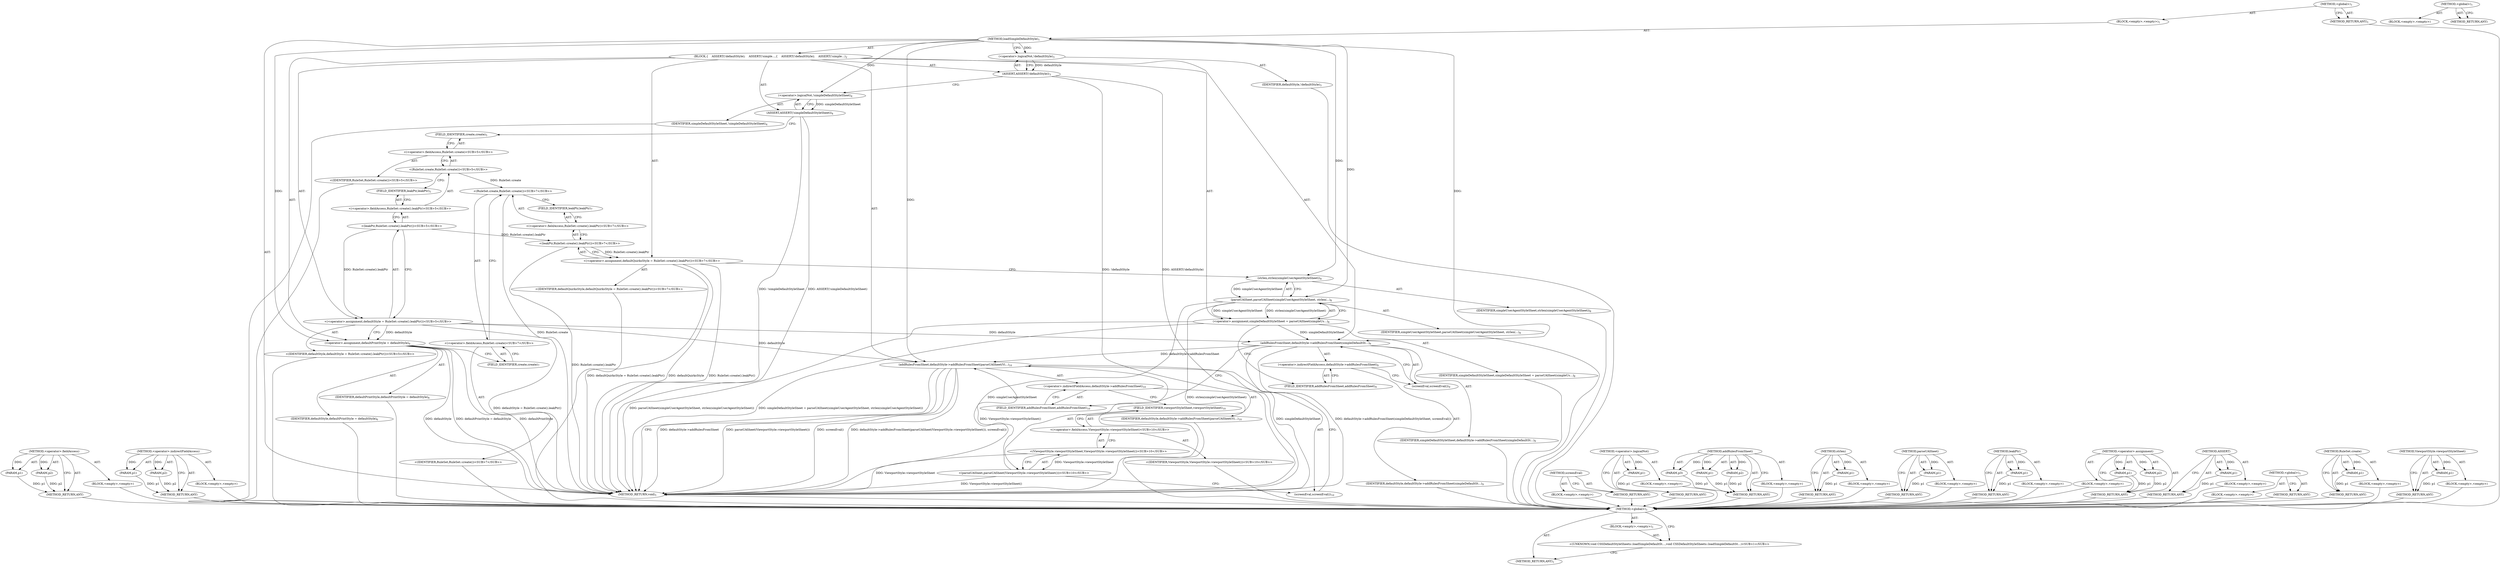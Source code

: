 digraph "&lt;global&gt;" {
vulnerable_93 [label=<(METHOD,&lt;operator&gt;.fieldAccess)>];
vulnerable_94 [label=<(PARAM,p1)>];
vulnerable_95 [label=<(PARAM,p2)>];
vulnerable_96 [label=<(BLOCK,&lt;empty&gt;,&lt;empty&gt;)>];
vulnerable_97 [label=<(METHOD_RETURN,ANY)>];
vulnerable_116 [label=<(METHOD,&lt;operator&gt;.indirectFieldAccess)>];
vulnerable_117 [label=<(PARAM,p1)>];
vulnerable_118 [label=<(PARAM,p2)>];
vulnerable_119 [label=<(BLOCK,&lt;empty&gt;,&lt;empty&gt;)>];
vulnerable_120 [label=<(METHOD_RETURN,ANY)>];
vulnerable_6 [label=<(METHOD,&lt;global&gt;)<SUB>1</SUB>>];
vulnerable_7 [label=<(BLOCK,&lt;empty&gt;,&lt;empty&gt;)<SUB>1</SUB>>];
vulnerable_8 [label=<(METHOD,loadSimpleDefaultStyle)<SUB>1</SUB>>];
vulnerable_9 [label=<(BLOCK,{
    ASSERT(!defaultStyle);
    ASSERT(!simple...,{
    ASSERT(!defaultStyle);
    ASSERT(!simple...)<SUB>2</SUB>>];
vulnerable_10 [label=<(ASSERT,ASSERT(!defaultStyle))<SUB>3</SUB>>];
vulnerable_11 [label=<(&lt;operator&gt;.logicalNot,!defaultStyle)<SUB>3</SUB>>];
vulnerable_12 [label=<(IDENTIFIER,defaultStyle,!defaultStyle)<SUB>3</SUB>>];
vulnerable_13 [label=<(ASSERT,ASSERT(!simpleDefaultStyleSheet))<SUB>4</SUB>>];
vulnerable_14 [label=<(&lt;operator&gt;.logicalNot,!simpleDefaultStyleSheet)<SUB>4</SUB>>];
vulnerable_15 [label=<(IDENTIFIER,simpleDefaultStyleSheet,!simpleDefaultStyleSheet)<SUB>4</SUB>>];
vulnerable_16 [label="<(&lt;operator&gt;.assignment,defaultStyle = RuleSet::create().leakPtr())<SUB>5</SUB>>"];
vulnerable_17 [label="<(IDENTIFIER,defaultStyle,defaultStyle = RuleSet::create().leakPtr())<SUB>5</SUB>>"];
vulnerable_18 [label="<(leakPtr,RuleSet::create().leakPtr())<SUB>5</SUB>>"];
vulnerable_19 [label="<(&lt;operator&gt;.fieldAccess,RuleSet::create().leakPtr)<SUB>5</SUB>>"];
vulnerable_20 [label="<(RuleSet.create,RuleSet::create())<SUB>5</SUB>>"];
vulnerable_21 [label="<(&lt;operator&gt;.fieldAccess,RuleSet::create)<SUB>5</SUB>>"];
vulnerable_22 [label="<(IDENTIFIER,RuleSet,RuleSet::create())<SUB>5</SUB>>"];
vulnerable_23 [label=<(FIELD_IDENTIFIER,create,create)<SUB>5</SUB>>];
vulnerable_24 [label=<(FIELD_IDENTIFIER,leakPtr,leakPtr)<SUB>5</SUB>>];
vulnerable_25 [label=<(&lt;operator&gt;.assignment,defaultPrintStyle = defaultStyle)<SUB>6</SUB>>];
vulnerable_26 [label=<(IDENTIFIER,defaultPrintStyle,defaultPrintStyle = defaultStyle)<SUB>6</SUB>>];
vulnerable_27 [label=<(IDENTIFIER,defaultStyle,defaultPrintStyle = defaultStyle)<SUB>6</SUB>>];
vulnerable_28 [label="<(&lt;operator&gt;.assignment,defaultQuirksStyle = RuleSet::create().leakPtr())<SUB>7</SUB>>"];
vulnerable_29 [label="<(IDENTIFIER,defaultQuirksStyle,defaultQuirksStyle = RuleSet::create().leakPtr())<SUB>7</SUB>>"];
vulnerable_30 [label="<(leakPtr,RuleSet::create().leakPtr())<SUB>7</SUB>>"];
vulnerable_31 [label="<(&lt;operator&gt;.fieldAccess,RuleSet::create().leakPtr)<SUB>7</SUB>>"];
vulnerable_32 [label="<(RuleSet.create,RuleSet::create())<SUB>7</SUB>>"];
vulnerable_33 [label="<(&lt;operator&gt;.fieldAccess,RuleSet::create)<SUB>7</SUB>>"];
vulnerable_34 [label="<(IDENTIFIER,RuleSet,RuleSet::create())<SUB>7</SUB>>"];
vulnerable_35 [label=<(FIELD_IDENTIFIER,create,create)<SUB>7</SUB>>];
vulnerable_36 [label=<(FIELD_IDENTIFIER,leakPtr,leakPtr)<SUB>7</SUB>>];
vulnerable_37 [label=<(&lt;operator&gt;.assignment,simpleDefaultStyleSheet = parseUASheet(simpleUs...)<SUB>8</SUB>>];
vulnerable_38 [label=<(IDENTIFIER,simpleDefaultStyleSheet,simpleDefaultStyleSheet = parseUASheet(simpleUs...)<SUB>8</SUB>>];
vulnerable_39 [label=<(parseUASheet,parseUASheet(simpleUserAgentStyleSheet, strlen(...)<SUB>8</SUB>>];
vulnerable_40 [label=<(IDENTIFIER,simpleUserAgentStyleSheet,parseUASheet(simpleUserAgentStyleSheet, strlen(...)<SUB>8</SUB>>];
vulnerable_41 [label=<(strlen,strlen(simpleUserAgentStyleSheet))<SUB>8</SUB>>];
vulnerable_42 [label=<(IDENTIFIER,simpleUserAgentStyleSheet,strlen(simpleUserAgentStyleSheet))<SUB>8</SUB>>];
vulnerable_43 [label=<(addRulesFromSheet,defaultStyle-&gt;addRulesFromSheet(simpleDefaultSt...)<SUB>9</SUB>>];
vulnerable_44 [label=<(&lt;operator&gt;.indirectFieldAccess,defaultStyle-&gt;addRulesFromSheet)<SUB>9</SUB>>];
vulnerable_45 [label=<(IDENTIFIER,defaultStyle,defaultStyle-&gt;addRulesFromSheet(simpleDefaultSt...)<SUB>9</SUB>>];
vulnerable_46 [label=<(FIELD_IDENTIFIER,addRulesFromSheet,addRulesFromSheet)<SUB>9</SUB>>];
vulnerable_47 [label=<(IDENTIFIER,simpleDefaultStyleSheet,defaultStyle-&gt;addRulesFromSheet(simpleDefaultSt...)<SUB>9</SUB>>];
vulnerable_48 [label=<(screenEval,screenEval())<SUB>9</SUB>>];
vulnerable_49 [label=<(addRulesFromSheet,defaultStyle-&gt;addRulesFromSheet(parseUASheet(Vi...)<SUB>10</SUB>>];
vulnerable_50 [label=<(&lt;operator&gt;.indirectFieldAccess,defaultStyle-&gt;addRulesFromSheet)<SUB>10</SUB>>];
vulnerable_51 [label=<(IDENTIFIER,defaultStyle,defaultStyle-&gt;addRulesFromSheet(parseUASheet(Vi...)<SUB>10</SUB>>];
vulnerable_52 [label=<(FIELD_IDENTIFIER,addRulesFromSheet,addRulesFromSheet)<SUB>10</SUB>>];
vulnerable_53 [label="<(parseUASheet,parseUASheet(ViewportStyle::viewportStyleSheet()))<SUB>10</SUB>>"];
vulnerable_54 [label="<(ViewportStyle.viewportStyleSheet,ViewportStyle::viewportStyleSheet())<SUB>10</SUB>>"];
vulnerable_55 [label="<(&lt;operator&gt;.fieldAccess,ViewportStyle::viewportStyleSheet)<SUB>10</SUB>>"];
vulnerable_56 [label="<(IDENTIFIER,ViewportStyle,ViewportStyle::viewportStyleSheet())<SUB>10</SUB>>"];
vulnerable_57 [label=<(FIELD_IDENTIFIER,viewportStyleSheet,viewportStyleSheet)<SUB>10</SUB>>];
vulnerable_58 [label=<(screenEval,screenEval())<SUB>10</SUB>>];
vulnerable_59 [label=<(METHOD_RETURN,void)<SUB>1</SUB>>];
vulnerable_61 [label=<(METHOD_RETURN,ANY)<SUB>1</SUB>>];
vulnerable_121 [label=<(METHOD,screenEval)>];
vulnerable_122 [label=<(BLOCK,&lt;empty&gt;,&lt;empty&gt;)>];
vulnerable_123 [label=<(METHOD_RETURN,ANY)>];
vulnerable_80 [label=<(METHOD,&lt;operator&gt;.logicalNot)>];
vulnerable_81 [label=<(PARAM,p1)>];
vulnerable_82 [label=<(BLOCK,&lt;empty&gt;,&lt;empty&gt;)>];
vulnerable_83 [label=<(METHOD_RETURN,ANY)>];
vulnerable_110 [label=<(METHOD,addRulesFromSheet)>];
vulnerable_111 [label=<(PARAM,p1)>];
vulnerable_112 [label=<(PARAM,p2)>];
vulnerable_113 [label=<(PARAM,p3)>];
vulnerable_114 [label=<(BLOCK,&lt;empty&gt;,&lt;empty&gt;)>];
vulnerable_115 [label=<(METHOD_RETURN,ANY)>];
vulnerable_106 [label=<(METHOD,strlen)>];
vulnerable_107 [label=<(PARAM,p1)>];
vulnerable_108 [label=<(BLOCK,&lt;empty&gt;,&lt;empty&gt;)>];
vulnerable_109 [label=<(METHOD_RETURN,ANY)>];
vulnerable_102 [label=<(METHOD,parseUASheet)>];
vulnerable_103 [label=<(PARAM,p1)>];
vulnerable_104 [label=<(BLOCK,&lt;empty&gt;,&lt;empty&gt;)>];
vulnerable_105 [label=<(METHOD_RETURN,ANY)>];
vulnerable_89 [label=<(METHOD,leakPtr)>];
vulnerable_90 [label=<(PARAM,p1)>];
vulnerable_91 [label=<(BLOCK,&lt;empty&gt;,&lt;empty&gt;)>];
vulnerable_92 [label=<(METHOD_RETURN,ANY)>];
vulnerable_84 [label=<(METHOD,&lt;operator&gt;.assignment)>];
vulnerable_85 [label=<(PARAM,p1)>];
vulnerable_86 [label=<(PARAM,p2)>];
vulnerable_87 [label=<(BLOCK,&lt;empty&gt;,&lt;empty&gt;)>];
vulnerable_88 [label=<(METHOD_RETURN,ANY)>];
vulnerable_76 [label=<(METHOD,ASSERT)>];
vulnerable_77 [label=<(PARAM,p1)>];
vulnerable_78 [label=<(BLOCK,&lt;empty&gt;,&lt;empty&gt;)>];
vulnerable_79 [label=<(METHOD_RETURN,ANY)>];
vulnerable_70 [label=<(METHOD,&lt;global&gt;)<SUB>1</SUB>>];
vulnerable_71 [label=<(BLOCK,&lt;empty&gt;,&lt;empty&gt;)>];
vulnerable_72 [label=<(METHOD_RETURN,ANY)>];
vulnerable_98 [label=<(METHOD,RuleSet.create)>];
vulnerable_99 [label=<(PARAM,p1)>];
vulnerable_100 [label=<(BLOCK,&lt;empty&gt;,&lt;empty&gt;)>];
vulnerable_101 [label=<(METHOD_RETURN,ANY)>];
vulnerable_124 [label=<(METHOD,ViewportStyle.viewportStyleSheet)>];
vulnerable_125 [label=<(PARAM,p1)>];
vulnerable_126 [label=<(BLOCK,&lt;empty&gt;,&lt;empty&gt;)>];
vulnerable_127 [label=<(METHOD_RETURN,ANY)>];
fixed_6 [label=<(METHOD,&lt;global&gt;)<SUB>1</SUB>>];
fixed_7 [label=<(BLOCK,&lt;empty&gt;,&lt;empty&gt;)<SUB>1</SUB>>];
fixed_8 [label="<(UNKNOWN,void CSSDefaultStyleSheets::loadSimpleDefaultSt...,void CSSDefaultStyleSheets::loadSimpleDefaultSt...)<SUB>1</SUB>>"];
fixed_9 [label=<(METHOD_RETURN,ANY)<SUB>1</SUB>>];
fixed_14 [label=<(METHOD,&lt;global&gt;)<SUB>1</SUB>>];
fixed_15 [label=<(BLOCK,&lt;empty&gt;,&lt;empty&gt;)>];
fixed_16 [label=<(METHOD_RETURN,ANY)>];
vulnerable_93 -> vulnerable_94  [key=0, label="AST: "];
vulnerable_93 -> vulnerable_94  [key=1, label="DDG: "];
vulnerable_93 -> vulnerable_96  [key=0, label="AST: "];
vulnerable_93 -> vulnerable_95  [key=0, label="AST: "];
vulnerable_93 -> vulnerable_95  [key=1, label="DDG: "];
vulnerable_93 -> vulnerable_97  [key=0, label="AST: "];
vulnerable_93 -> vulnerable_97  [key=1, label="CFG: "];
vulnerable_94 -> vulnerable_97  [key=0, label="DDG: p1"];
vulnerable_95 -> vulnerable_97  [key=0, label="DDG: p2"];
vulnerable_96 -> fixed_6  [key=0];
vulnerable_97 -> fixed_6  [key=0];
vulnerable_116 -> vulnerable_117  [key=0, label="AST: "];
vulnerable_116 -> vulnerable_117  [key=1, label="DDG: "];
vulnerable_116 -> vulnerable_119  [key=0, label="AST: "];
vulnerable_116 -> vulnerable_118  [key=0, label="AST: "];
vulnerable_116 -> vulnerable_118  [key=1, label="DDG: "];
vulnerable_116 -> vulnerable_120  [key=0, label="AST: "];
vulnerable_116 -> vulnerable_120  [key=1, label="CFG: "];
vulnerable_117 -> vulnerable_120  [key=0, label="DDG: p1"];
vulnerable_118 -> vulnerable_120  [key=0, label="DDG: p2"];
vulnerable_119 -> fixed_6  [key=0];
vulnerable_120 -> fixed_6  [key=0];
vulnerable_6 -> vulnerable_7  [key=0, label="AST: "];
vulnerable_6 -> vulnerable_61  [key=0, label="AST: "];
vulnerable_6 -> vulnerable_61  [key=1, label="CFG: "];
vulnerable_7 -> vulnerable_8  [key=0, label="AST: "];
vulnerable_8 -> vulnerable_9  [key=0, label="AST: "];
vulnerable_8 -> vulnerable_59  [key=0, label="AST: "];
vulnerable_8 -> vulnerable_11  [key=0, label="CFG: "];
vulnerable_8 -> vulnerable_11  [key=1, label="DDG: "];
vulnerable_8 -> vulnerable_25  [key=0, label="DDG: "];
vulnerable_8 -> vulnerable_43  [key=0, label="DDG: "];
vulnerable_8 -> vulnerable_49  [key=0, label="DDG: "];
vulnerable_8 -> vulnerable_14  [key=0, label="DDG: "];
vulnerable_8 -> vulnerable_39  [key=0, label="DDG: "];
vulnerable_8 -> vulnerable_41  [key=0, label="DDG: "];
vulnerable_9 -> vulnerable_10  [key=0, label="AST: "];
vulnerable_9 -> vulnerable_13  [key=0, label="AST: "];
vulnerable_9 -> vulnerable_16  [key=0, label="AST: "];
vulnerable_9 -> vulnerable_25  [key=0, label="AST: "];
vulnerable_9 -> vulnerable_28  [key=0, label="AST: "];
vulnerable_9 -> vulnerable_37  [key=0, label="AST: "];
vulnerable_9 -> vulnerable_43  [key=0, label="AST: "];
vulnerable_9 -> vulnerable_49  [key=0, label="AST: "];
vulnerable_10 -> vulnerable_11  [key=0, label="AST: "];
vulnerable_10 -> vulnerable_14  [key=0, label="CFG: "];
vulnerable_10 -> vulnerable_59  [key=0, label="DDG: !defaultStyle"];
vulnerable_10 -> vulnerable_59  [key=1, label="DDG: ASSERT(!defaultStyle)"];
vulnerable_11 -> vulnerable_12  [key=0, label="AST: "];
vulnerable_11 -> vulnerable_10  [key=0, label="CFG: "];
vulnerable_11 -> vulnerable_10  [key=1, label="DDG: defaultStyle"];
vulnerable_12 -> fixed_6  [key=0];
vulnerable_13 -> vulnerable_14  [key=0, label="AST: "];
vulnerable_13 -> vulnerable_23  [key=0, label="CFG: "];
vulnerable_13 -> vulnerable_59  [key=0, label="DDG: !simpleDefaultStyleSheet"];
vulnerable_13 -> vulnerable_59  [key=1, label="DDG: ASSERT(!simpleDefaultStyleSheet)"];
vulnerable_14 -> vulnerable_15  [key=0, label="AST: "];
vulnerable_14 -> vulnerable_13  [key=0, label="CFG: "];
vulnerable_14 -> vulnerable_13  [key=1, label="DDG: simpleDefaultStyleSheet"];
vulnerable_15 -> fixed_6  [key=0];
vulnerable_16 -> vulnerable_17  [key=0, label="AST: "];
vulnerable_16 -> vulnerable_18  [key=0, label="AST: "];
vulnerable_16 -> vulnerable_25  [key=0, label="CFG: "];
vulnerable_16 -> vulnerable_25  [key=1, label="DDG: defaultStyle"];
vulnerable_16 -> vulnerable_59  [key=0, label="DDG: defaultStyle = RuleSet::create().leakPtr()"];
vulnerable_16 -> vulnerable_43  [key=0, label="DDG: defaultStyle"];
vulnerable_16 -> vulnerable_49  [key=0, label="DDG: defaultStyle"];
vulnerable_17 -> fixed_6  [key=0];
vulnerable_18 -> vulnerable_19  [key=0, label="AST: "];
vulnerable_18 -> vulnerable_16  [key=0, label="CFG: "];
vulnerable_18 -> vulnerable_16  [key=1, label="DDG: RuleSet::create().leakPtr"];
vulnerable_18 -> vulnerable_30  [key=0, label="DDG: RuleSet::create().leakPtr"];
vulnerable_19 -> vulnerable_20  [key=0, label="AST: "];
vulnerable_19 -> vulnerable_24  [key=0, label="AST: "];
vulnerable_19 -> vulnerable_18  [key=0, label="CFG: "];
vulnerable_20 -> vulnerable_21  [key=0, label="AST: "];
vulnerable_20 -> vulnerable_24  [key=0, label="CFG: "];
vulnerable_20 -> vulnerable_32  [key=0, label="DDG: RuleSet::create"];
vulnerable_21 -> vulnerable_22  [key=0, label="AST: "];
vulnerable_21 -> vulnerable_23  [key=0, label="AST: "];
vulnerable_21 -> vulnerable_20  [key=0, label="CFG: "];
vulnerable_22 -> fixed_6  [key=0];
vulnerable_23 -> vulnerable_21  [key=0, label="CFG: "];
vulnerable_24 -> vulnerable_19  [key=0, label="CFG: "];
vulnerable_25 -> vulnerable_26  [key=0, label="AST: "];
vulnerable_25 -> vulnerable_27  [key=0, label="AST: "];
vulnerable_25 -> vulnerable_35  [key=0, label="CFG: "];
vulnerable_25 -> vulnerable_59  [key=0, label="DDG: defaultStyle"];
vulnerable_25 -> vulnerable_59  [key=1, label="DDG: defaultPrintStyle = defaultStyle"];
vulnerable_25 -> vulnerable_59  [key=2, label="DDG: defaultPrintStyle"];
vulnerable_26 -> fixed_6  [key=0];
vulnerable_27 -> fixed_6  [key=0];
vulnerable_28 -> vulnerable_29  [key=0, label="AST: "];
vulnerable_28 -> vulnerable_30  [key=0, label="AST: "];
vulnerable_28 -> vulnerable_41  [key=0, label="CFG: "];
vulnerable_28 -> vulnerable_59  [key=0, label="DDG: RuleSet::create().leakPtr()"];
vulnerable_28 -> vulnerable_59  [key=1, label="DDG: defaultQuirksStyle = RuleSet::create().leakPtr()"];
vulnerable_28 -> vulnerable_59  [key=2, label="DDG: defaultQuirksStyle"];
vulnerable_29 -> fixed_6  [key=0];
vulnerable_30 -> vulnerable_31  [key=0, label="AST: "];
vulnerable_30 -> vulnerable_28  [key=0, label="CFG: "];
vulnerable_30 -> vulnerable_28  [key=1, label="DDG: RuleSet::create().leakPtr"];
vulnerable_30 -> vulnerable_59  [key=0, label="DDG: RuleSet::create().leakPtr"];
vulnerable_31 -> vulnerable_32  [key=0, label="AST: "];
vulnerable_31 -> vulnerable_36  [key=0, label="AST: "];
vulnerable_31 -> vulnerable_30  [key=0, label="CFG: "];
vulnerable_32 -> vulnerable_33  [key=0, label="AST: "];
vulnerable_32 -> vulnerable_36  [key=0, label="CFG: "];
vulnerable_32 -> vulnerable_59  [key=0, label="DDG: RuleSet::create"];
vulnerable_33 -> vulnerable_34  [key=0, label="AST: "];
vulnerable_33 -> vulnerable_35  [key=0, label="AST: "];
vulnerable_33 -> vulnerable_32  [key=0, label="CFG: "];
vulnerable_34 -> fixed_6  [key=0];
vulnerable_35 -> vulnerable_33  [key=0, label="CFG: "];
vulnerable_36 -> vulnerable_31  [key=0, label="CFG: "];
vulnerable_37 -> vulnerable_38  [key=0, label="AST: "];
vulnerable_37 -> vulnerable_39  [key=0, label="AST: "];
vulnerable_37 -> vulnerable_46  [key=0, label="CFG: "];
vulnerable_37 -> vulnerable_59  [key=0, label="DDG: parseUASheet(simpleUserAgentStyleSheet, strlen(simpleUserAgentStyleSheet))"];
vulnerable_37 -> vulnerable_59  [key=1, label="DDG: simpleDefaultStyleSheet = parseUASheet(simpleUserAgentStyleSheet, strlen(simpleUserAgentStyleSheet))"];
vulnerable_37 -> vulnerable_43  [key=0, label="DDG: simpleDefaultStyleSheet"];
vulnerable_38 -> fixed_6  [key=0];
vulnerable_39 -> vulnerable_40  [key=0, label="AST: "];
vulnerable_39 -> vulnerable_41  [key=0, label="AST: "];
vulnerable_39 -> vulnerable_37  [key=0, label="CFG: "];
vulnerable_39 -> vulnerable_37  [key=1, label="DDG: simpleUserAgentStyleSheet"];
vulnerable_39 -> vulnerable_37  [key=2, label="DDG: strlen(simpleUserAgentStyleSheet)"];
vulnerable_39 -> vulnerable_59  [key=0, label="DDG: simpleUserAgentStyleSheet"];
vulnerable_39 -> vulnerable_59  [key=1, label="DDG: strlen(simpleUserAgentStyleSheet)"];
vulnerable_40 -> fixed_6  [key=0];
vulnerable_41 -> vulnerable_42  [key=0, label="AST: "];
vulnerable_41 -> vulnerable_39  [key=0, label="CFG: "];
vulnerable_41 -> vulnerable_39  [key=1, label="DDG: simpleUserAgentStyleSheet"];
vulnerable_42 -> fixed_6  [key=0];
vulnerable_43 -> vulnerable_44  [key=0, label="AST: "];
vulnerable_43 -> vulnerable_47  [key=0, label="AST: "];
vulnerable_43 -> vulnerable_48  [key=0, label="AST: "];
vulnerable_43 -> vulnerable_52  [key=0, label="CFG: "];
vulnerable_43 -> vulnerable_59  [key=0, label="DDG: simpleDefaultStyleSheet"];
vulnerable_43 -> vulnerable_59  [key=1, label="DDG: defaultStyle-&gt;addRulesFromSheet(simpleDefaultStyleSheet, screenEval())"];
vulnerable_43 -> vulnerable_49  [key=0, label="DDG: defaultStyle-&gt;addRulesFromSheet"];
vulnerable_44 -> vulnerable_45  [key=0, label="AST: "];
vulnerable_44 -> vulnerable_46  [key=0, label="AST: "];
vulnerable_44 -> vulnerable_48  [key=0, label="CFG: "];
vulnerable_45 -> fixed_6  [key=0];
vulnerable_46 -> vulnerable_44  [key=0, label="CFG: "];
vulnerable_47 -> fixed_6  [key=0];
vulnerable_48 -> vulnerable_43  [key=0, label="CFG: "];
vulnerable_49 -> vulnerable_50  [key=0, label="AST: "];
vulnerable_49 -> vulnerable_53  [key=0, label="AST: "];
vulnerable_49 -> vulnerable_58  [key=0, label="AST: "];
vulnerable_49 -> vulnerable_59  [key=0, label="CFG: "];
vulnerable_49 -> vulnerable_59  [key=1, label="DDG: defaultStyle-&gt;addRulesFromSheet"];
vulnerable_49 -> vulnerable_59  [key=2, label="DDG: parseUASheet(ViewportStyle::viewportStyleSheet())"];
vulnerable_49 -> vulnerable_59  [key=3, label="DDG: screenEval()"];
vulnerable_49 -> vulnerable_59  [key=4, label="DDG: defaultStyle-&gt;addRulesFromSheet(parseUASheet(ViewportStyle::viewportStyleSheet()), screenEval())"];
vulnerable_50 -> vulnerable_51  [key=0, label="AST: "];
vulnerable_50 -> vulnerable_52  [key=0, label="AST: "];
vulnerable_50 -> vulnerable_57  [key=0, label="CFG: "];
vulnerable_51 -> fixed_6  [key=0];
vulnerable_52 -> vulnerable_50  [key=0, label="CFG: "];
vulnerable_53 -> vulnerable_54  [key=0, label="AST: "];
vulnerable_53 -> vulnerable_58  [key=0, label="CFG: "];
vulnerable_53 -> vulnerable_59  [key=0, label="DDG: ViewportStyle::viewportStyleSheet()"];
vulnerable_53 -> vulnerable_49  [key=0, label="DDG: ViewportStyle::viewportStyleSheet()"];
vulnerable_54 -> vulnerable_55  [key=0, label="AST: "];
vulnerable_54 -> vulnerable_53  [key=0, label="CFG: "];
vulnerable_54 -> vulnerable_53  [key=1, label="DDG: ViewportStyle::viewportStyleSheet"];
vulnerable_54 -> vulnerable_59  [key=0, label="DDG: ViewportStyle::viewportStyleSheet"];
vulnerable_55 -> vulnerable_56  [key=0, label="AST: "];
vulnerable_55 -> vulnerable_57  [key=0, label="AST: "];
vulnerable_55 -> vulnerable_54  [key=0, label="CFG: "];
vulnerable_56 -> fixed_6  [key=0];
vulnerable_57 -> vulnerable_55  [key=0, label="CFG: "];
vulnerable_58 -> vulnerable_49  [key=0, label="CFG: "];
vulnerable_59 -> fixed_6  [key=0];
vulnerable_61 -> fixed_6  [key=0];
vulnerable_121 -> vulnerable_122  [key=0, label="AST: "];
vulnerable_121 -> vulnerable_123  [key=0, label="AST: "];
vulnerable_121 -> vulnerable_123  [key=1, label="CFG: "];
vulnerable_122 -> fixed_6  [key=0];
vulnerable_123 -> fixed_6  [key=0];
vulnerable_80 -> vulnerable_81  [key=0, label="AST: "];
vulnerable_80 -> vulnerable_81  [key=1, label="DDG: "];
vulnerable_80 -> vulnerable_82  [key=0, label="AST: "];
vulnerable_80 -> vulnerable_83  [key=0, label="AST: "];
vulnerable_80 -> vulnerable_83  [key=1, label="CFG: "];
vulnerable_81 -> vulnerable_83  [key=0, label="DDG: p1"];
vulnerable_82 -> fixed_6  [key=0];
vulnerable_83 -> fixed_6  [key=0];
vulnerable_110 -> vulnerable_111  [key=0, label="AST: "];
vulnerable_110 -> vulnerable_111  [key=1, label="DDG: "];
vulnerable_110 -> vulnerable_114  [key=0, label="AST: "];
vulnerable_110 -> vulnerable_112  [key=0, label="AST: "];
vulnerable_110 -> vulnerable_112  [key=1, label="DDG: "];
vulnerable_110 -> vulnerable_115  [key=0, label="AST: "];
vulnerable_110 -> vulnerable_115  [key=1, label="CFG: "];
vulnerable_110 -> vulnerable_113  [key=0, label="AST: "];
vulnerable_110 -> vulnerable_113  [key=1, label="DDG: "];
vulnerable_111 -> vulnerable_115  [key=0, label="DDG: p1"];
vulnerable_112 -> vulnerable_115  [key=0, label="DDG: p2"];
vulnerable_113 -> vulnerable_115  [key=0, label="DDG: p3"];
vulnerable_114 -> fixed_6  [key=0];
vulnerable_115 -> fixed_6  [key=0];
vulnerable_106 -> vulnerable_107  [key=0, label="AST: "];
vulnerable_106 -> vulnerable_107  [key=1, label="DDG: "];
vulnerable_106 -> vulnerable_108  [key=0, label="AST: "];
vulnerable_106 -> vulnerable_109  [key=0, label="AST: "];
vulnerable_106 -> vulnerable_109  [key=1, label="CFG: "];
vulnerable_107 -> vulnerable_109  [key=0, label="DDG: p1"];
vulnerable_108 -> fixed_6  [key=0];
vulnerable_109 -> fixed_6  [key=0];
vulnerable_102 -> vulnerable_103  [key=0, label="AST: "];
vulnerable_102 -> vulnerable_103  [key=1, label="DDG: "];
vulnerable_102 -> vulnerable_104  [key=0, label="AST: "];
vulnerable_102 -> vulnerable_105  [key=0, label="AST: "];
vulnerable_102 -> vulnerable_105  [key=1, label="CFG: "];
vulnerable_103 -> vulnerable_105  [key=0, label="DDG: p1"];
vulnerable_104 -> fixed_6  [key=0];
vulnerable_105 -> fixed_6  [key=0];
vulnerable_89 -> vulnerable_90  [key=0, label="AST: "];
vulnerable_89 -> vulnerable_90  [key=1, label="DDG: "];
vulnerable_89 -> vulnerable_91  [key=0, label="AST: "];
vulnerable_89 -> vulnerable_92  [key=0, label="AST: "];
vulnerable_89 -> vulnerable_92  [key=1, label="CFG: "];
vulnerable_90 -> vulnerable_92  [key=0, label="DDG: p1"];
vulnerable_91 -> fixed_6  [key=0];
vulnerable_92 -> fixed_6  [key=0];
vulnerable_84 -> vulnerable_85  [key=0, label="AST: "];
vulnerable_84 -> vulnerable_85  [key=1, label="DDG: "];
vulnerable_84 -> vulnerable_87  [key=0, label="AST: "];
vulnerable_84 -> vulnerable_86  [key=0, label="AST: "];
vulnerable_84 -> vulnerable_86  [key=1, label="DDG: "];
vulnerable_84 -> vulnerable_88  [key=0, label="AST: "];
vulnerable_84 -> vulnerable_88  [key=1, label="CFG: "];
vulnerable_85 -> vulnerable_88  [key=0, label="DDG: p1"];
vulnerable_86 -> vulnerable_88  [key=0, label="DDG: p2"];
vulnerable_87 -> fixed_6  [key=0];
vulnerable_88 -> fixed_6  [key=0];
vulnerable_76 -> vulnerable_77  [key=0, label="AST: "];
vulnerable_76 -> vulnerable_77  [key=1, label="DDG: "];
vulnerable_76 -> vulnerable_78  [key=0, label="AST: "];
vulnerable_76 -> vulnerable_79  [key=0, label="AST: "];
vulnerable_76 -> vulnerable_79  [key=1, label="CFG: "];
vulnerable_77 -> vulnerable_79  [key=0, label="DDG: p1"];
vulnerable_78 -> fixed_6  [key=0];
vulnerable_79 -> fixed_6  [key=0];
vulnerable_70 -> vulnerable_71  [key=0, label="AST: "];
vulnerable_70 -> vulnerable_72  [key=0, label="AST: "];
vulnerable_70 -> vulnerable_72  [key=1, label="CFG: "];
vulnerable_71 -> fixed_6  [key=0];
vulnerable_72 -> fixed_6  [key=0];
vulnerable_98 -> vulnerable_99  [key=0, label="AST: "];
vulnerable_98 -> vulnerable_99  [key=1, label="DDG: "];
vulnerable_98 -> vulnerable_100  [key=0, label="AST: "];
vulnerable_98 -> vulnerable_101  [key=0, label="AST: "];
vulnerable_98 -> vulnerable_101  [key=1, label="CFG: "];
vulnerable_99 -> vulnerable_101  [key=0, label="DDG: p1"];
vulnerable_100 -> fixed_6  [key=0];
vulnerable_101 -> fixed_6  [key=0];
vulnerable_124 -> vulnerable_125  [key=0, label="AST: "];
vulnerable_124 -> vulnerable_125  [key=1, label="DDG: "];
vulnerable_124 -> vulnerable_126  [key=0, label="AST: "];
vulnerable_124 -> vulnerable_127  [key=0, label="AST: "];
vulnerable_124 -> vulnerable_127  [key=1, label="CFG: "];
vulnerable_125 -> vulnerable_127  [key=0, label="DDG: p1"];
vulnerable_126 -> fixed_6  [key=0];
vulnerable_127 -> fixed_6  [key=0];
fixed_6 -> fixed_7  [key=0, label="AST: "];
fixed_6 -> fixed_9  [key=0, label="AST: "];
fixed_6 -> fixed_8  [key=0, label="CFG: "];
fixed_7 -> fixed_8  [key=0, label="AST: "];
fixed_8 -> fixed_9  [key=0, label="CFG: "];
fixed_14 -> fixed_15  [key=0, label="AST: "];
fixed_14 -> fixed_16  [key=0, label="AST: "];
fixed_14 -> fixed_16  [key=1, label="CFG: "];
}
